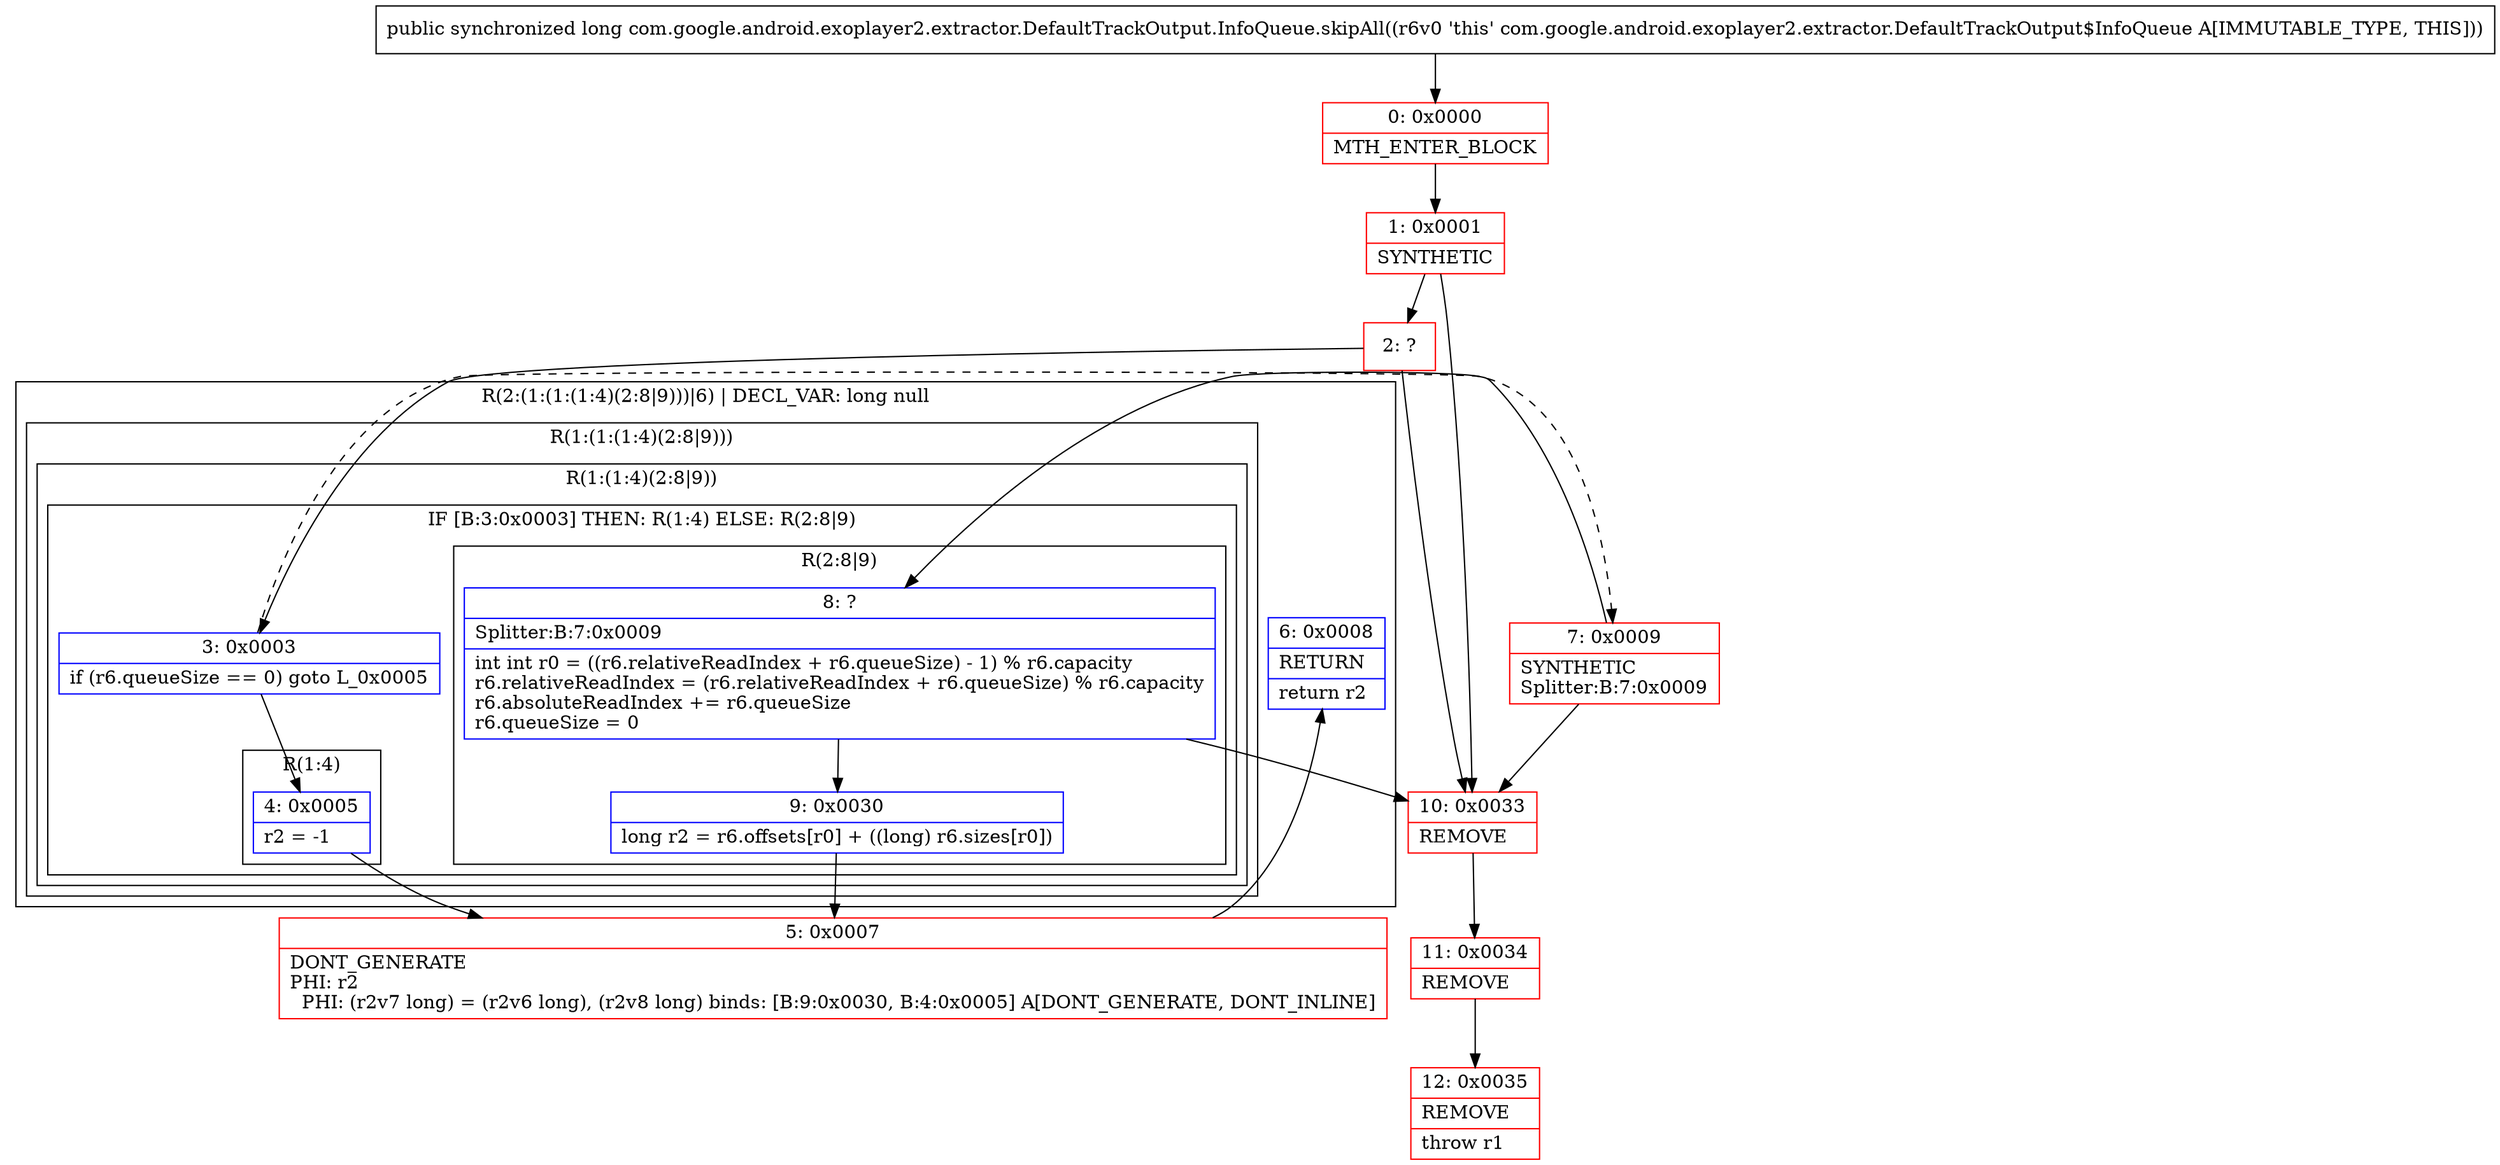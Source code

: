 digraph "CFG forcom.google.android.exoplayer2.extractor.DefaultTrackOutput.InfoQueue.skipAll()J" {
subgraph cluster_Region_3741269 {
label = "R(2:(1:(1:(1:4)(2:8|9)))|6) | DECL_VAR: long null\l";
node [shape=record,color=blue];
subgraph cluster_Region_1612768147 {
label = "R(1:(1:(1:4)(2:8|9)))";
node [shape=record,color=blue];
subgraph cluster_Region_530788112 {
label = "R(1:(1:4)(2:8|9))";
node [shape=record,color=blue];
subgraph cluster_IfRegion_1635228112 {
label = "IF [B:3:0x0003] THEN: R(1:4) ELSE: R(2:8|9)";
node [shape=record,color=blue];
Node_3 [shape=record,label="{3\:\ 0x0003|if (r6.queueSize == 0) goto L_0x0005\l}"];
subgraph cluster_Region_179448036 {
label = "R(1:4)";
node [shape=record,color=blue];
Node_4 [shape=record,label="{4\:\ 0x0005|r2 = \-1\l}"];
}
subgraph cluster_Region_267299757 {
label = "R(2:8|9)";
node [shape=record,color=blue];
Node_8 [shape=record,label="{8\:\ ?|Splitter:B:7:0x0009\l|int int r0 = ((r6.relativeReadIndex + r6.queueSize) \- 1) % r6.capacity\lr6.relativeReadIndex = (r6.relativeReadIndex + r6.queueSize) % r6.capacity\lr6.absoluteReadIndex += r6.queueSize\lr6.queueSize = 0\l}"];
Node_9 [shape=record,label="{9\:\ 0x0030|long r2 = r6.offsets[r0] + ((long) r6.sizes[r0])\l}"];
}
}
}
}
Node_6 [shape=record,label="{6\:\ 0x0008|RETURN\l|return r2\l}"];
}
Node_0 [shape=record,color=red,label="{0\:\ 0x0000|MTH_ENTER_BLOCK\l}"];
Node_1 [shape=record,color=red,label="{1\:\ 0x0001|SYNTHETIC\l}"];
Node_2 [shape=record,color=red,label="{2\:\ ?}"];
Node_5 [shape=record,color=red,label="{5\:\ 0x0007|DONT_GENERATE\lPHI: r2 \l  PHI: (r2v7 long) = (r2v6 long), (r2v8 long) binds: [B:9:0x0030, B:4:0x0005] A[DONT_GENERATE, DONT_INLINE]\l}"];
Node_7 [shape=record,color=red,label="{7\:\ 0x0009|SYNTHETIC\lSplitter:B:7:0x0009\l}"];
Node_10 [shape=record,color=red,label="{10\:\ 0x0033|REMOVE\l}"];
Node_11 [shape=record,color=red,label="{11\:\ 0x0034|REMOVE\l}"];
Node_12 [shape=record,color=red,label="{12\:\ 0x0035|REMOVE\l|throw r1\l}"];
MethodNode[shape=record,label="{public synchronized long com.google.android.exoplayer2.extractor.DefaultTrackOutput.InfoQueue.skipAll((r6v0 'this' com.google.android.exoplayer2.extractor.DefaultTrackOutput$InfoQueue A[IMMUTABLE_TYPE, THIS])) }"];
MethodNode -> Node_0;
Node_3 -> Node_4;
Node_3 -> Node_7[style=dashed];
Node_4 -> Node_5;
Node_8 -> Node_9;
Node_8 -> Node_10;
Node_9 -> Node_5;
Node_0 -> Node_1;
Node_1 -> Node_2;
Node_1 -> Node_10;
Node_2 -> Node_3;
Node_2 -> Node_10;
Node_5 -> Node_6;
Node_7 -> Node_8;
Node_7 -> Node_10;
Node_10 -> Node_11;
Node_11 -> Node_12;
}

